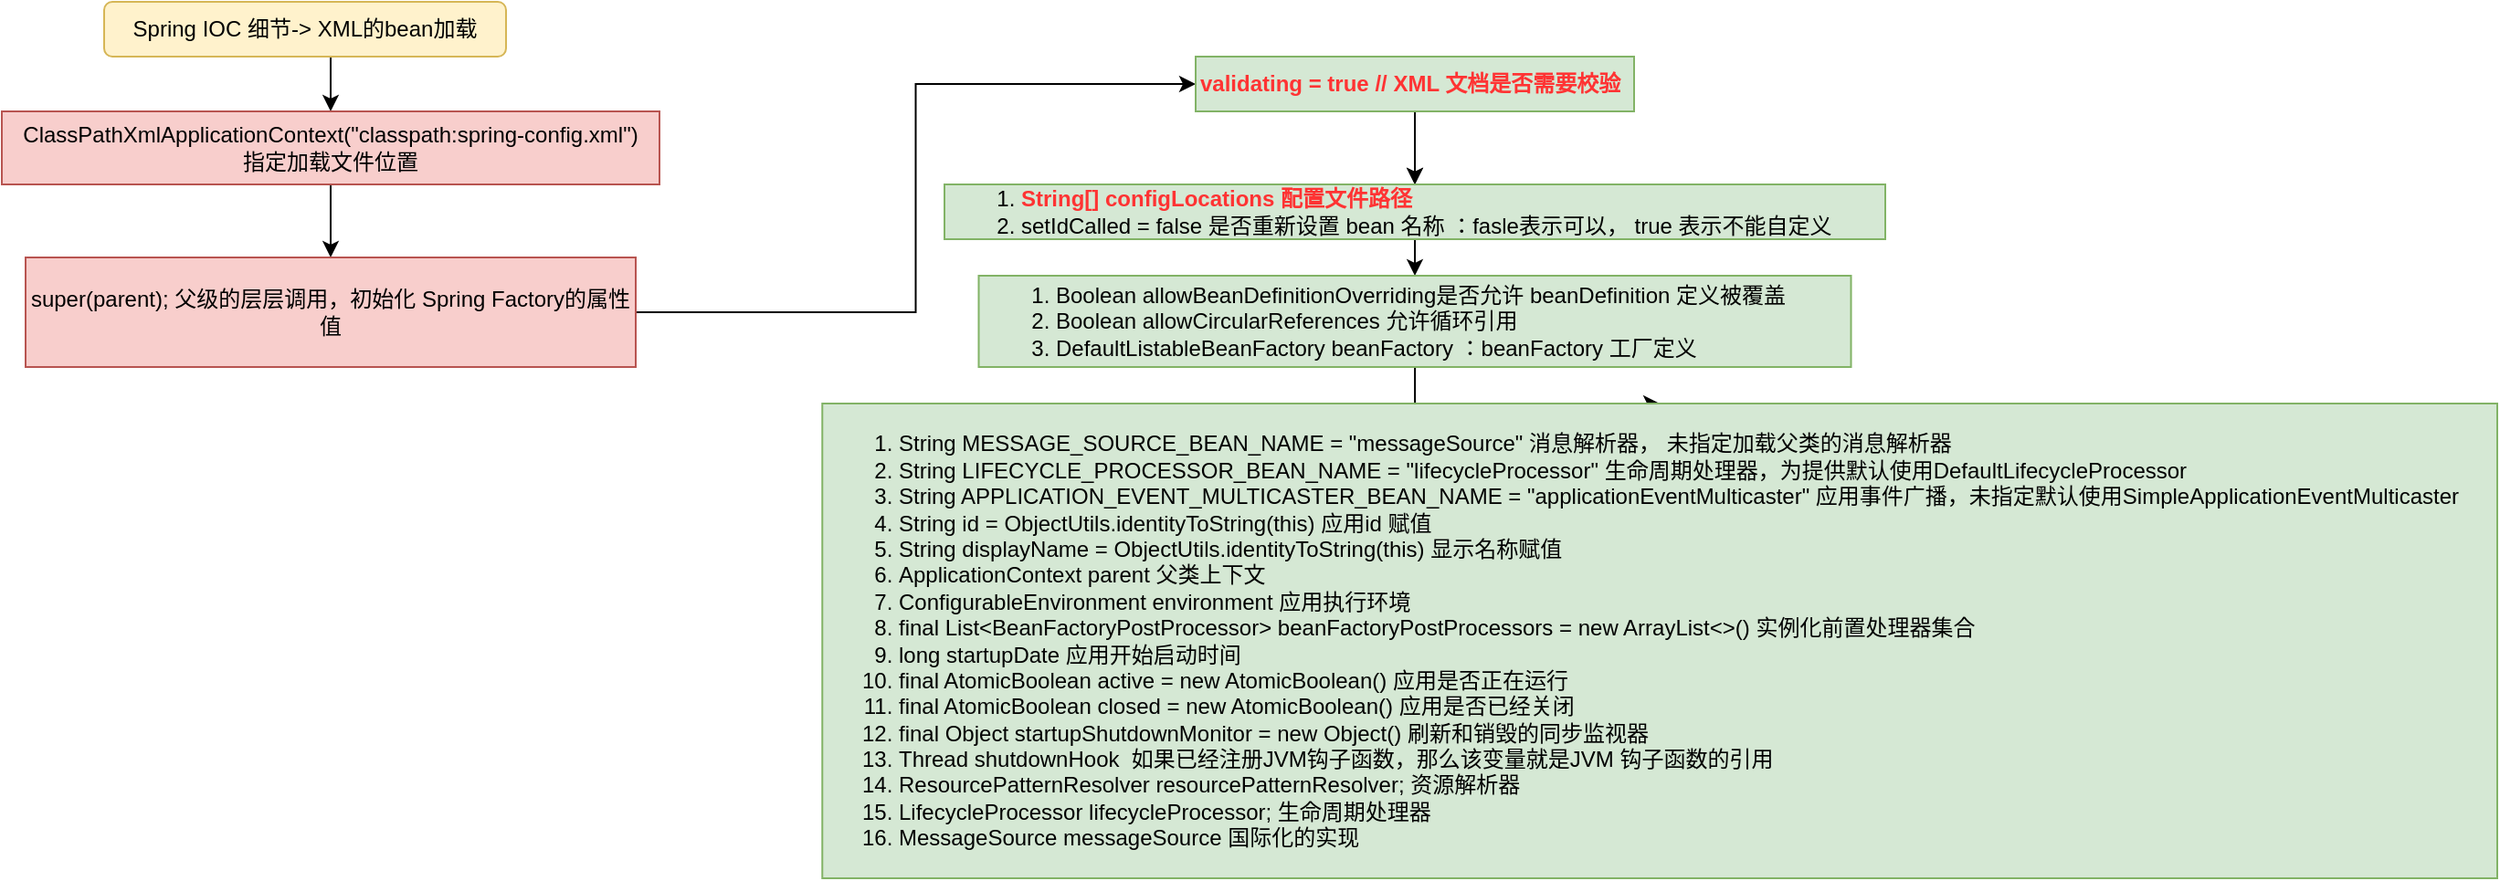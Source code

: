 <mxfile version="20.2.5" type="github">
  <diagram id="C5RBs43oDa-KdzZeNtuy" name="Page-1">
    <mxGraphModel dx="1298" dy="776" grid="1" gridSize="10" guides="1" tooltips="1" connect="1" arrows="1" fold="1" page="1" pageScale="1" pageWidth="827" pageHeight="1169" math="0" shadow="0">
      <root>
        <mxCell id="WIyWlLk6GJQsqaUBKTNV-0" />
        <mxCell id="WIyWlLk6GJQsqaUBKTNV-1" parent="WIyWlLk6GJQsqaUBKTNV-0" />
        <mxCell id="vhB5iVHmFAJZdGOzhbKn-7" style="edgeStyle=orthogonalEdgeStyle;rounded=0;orthogonalLoop=1;jettySize=auto;html=1;exitX=0.5;exitY=1;exitDx=0;exitDy=0;entryX=0.5;entryY=0;entryDx=0;entryDy=0;" edge="1" parent="WIyWlLk6GJQsqaUBKTNV-1" source="vhB5iVHmFAJZdGOzhbKn-0" target="vhB5iVHmFAJZdGOzhbKn-5">
          <mxGeometry relative="1" as="geometry" />
        </mxCell>
        <mxCell id="vhB5iVHmFAJZdGOzhbKn-0" value="Spring IOC 细节-&amp;gt; XML的bean加载" style="rounded=1;whiteSpace=wrap;html=1;fillColor=#fff2cc;strokeColor=#d6b656;" vertex="1" parent="WIyWlLk6GJQsqaUBKTNV-1">
          <mxGeometry x="290" y="20" width="220" height="30" as="geometry" />
        </mxCell>
        <mxCell id="vhB5iVHmFAJZdGOzhbKn-9" value="" style="edgeStyle=orthogonalEdgeStyle;rounded=0;orthogonalLoop=1;jettySize=auto;html=1;" edge="1" parent="WIyWlLk6GJQsqaUBKTNV-1" source="vhB5iVHmFAJZdGOzhbKn-5" target="vhB5iVHmFAJZdGOzhbKn-8">
          <mxGeometry relative="1" as="geometry" />
        </mxCell>
        <mxCell id="vhB5iVHmFAJZdGOzhbKn-5" value="ClassPathXmlApplicationContext(&quot;classpath:spring-config.xml&quot;)&lt;br&gt;指定加载文件位置" style="rounded=0;whiteSpace=wrap;html=1;fillColor=#f8cecc;strokeColor=#b85450;" vertex="1" parent="WIyWlLk6GJQsqaUBKTNV-1">
          <mxGeometry x="234" y="80" width="360" height="40" as="geometry" />
        </mxCell>
        <mxCell id="vhB5iVHmFAJZdGOzhbKn-11" value="" style="edgeStyle=orthogonalEdgeStyle;rounded=0;orthogonalLoop=1;jettySize=auto;html=1;entryX=0;entryY=0.5;entryDx=0;entryDy=0;" edge="1" parent="WIyWlLk6GJQsqaUBKTNV-1" source="vhB5iVHmFAJZdGOzhbKn-8" target="vhB5iVHmFAJZdGOzhbKn-10">
          <mxGeometry relative="1" as="geometry" />
        </mxCell>
        <mxCell id="vhB5iVHmFAJZdGOzhbKn-8" value="super(parent); 父级的层层调用，初始化 Spring Factory的属性值" style="whiteSpace=wrap;html=1;fillColor=#f8cecc;strokeColor=#b85450;rounded=0;" vertex="1" parent="WIyWlLk6GJQsqaUBKTNV-1">
          <mxGeometry x="247" y="160" width="334" height="60" as="geometry" />
        </mxCell>
        <mxCell id="vhB5iVHmFAJZdGOzhbKn-13" value="" style="edgeStyle=orthogonalEdgeStyle;rounded=0;orthogonalLoop=1;jettySize=auto;html=1;" edge="1" parent="WIyWlLk6GJQsqaUBKTNV-1" source="vhB5iVHmFAJZdGOzhbKn-10" target="vhB5iVHmFAJZdGOzhbKn-12">
          <mxGeometry relative="1" as="geometry" />
        </mxCell>
        <mxCell id="vhB5iVHmFAJZdGOzhbKn-17" style="edgeStyle=orthogonalEdgeStyle;rounded=0;orthogonalLoop=1;jettySize=auto;html=1;" edge="1" parent="WIyWlLk6GJQsqaUBKTNV-1" source="vhB5iVHmFAJZdGOzhbKn-10" target="vhB5iVHmFAJZdGOzhbKn-12">
          <mxGeometry relative="1" as="geometry" />
        </mxCell>
        <mxCell id="vhB5iVHmFAJZdGOzhbKn-10" value="&lt;font color=&quot;#ff3333&quot;&gt;&lt;b&gt;validating = true // XML 文档是否需要校验&lt;/b&gt;&lt;/font&gt;" style="whiteSpace=wrap;html=1;fillColor=#d5e8d4;strokeColor=#82b366;rounded=0;align=left;" vertex="1" parent="WIyWlLk6GJQsqaUBKTNV-1">
          <mxGeometry x="887.5" y="50" width="240" height="30" as="geometry" />
        </mxCell>
        <mxCell id="vhB5iVHmFAJZdGOzhbKn-16" value="" style="edgeStyle=orthogonalEdgeStyle;rounded=0;orthogonalLoop=1;jettySize=auto;html=1;" edge="1" parent="WIyWlLk6GJQsqaUBKTNV-1" source="vhB5iVHmFAJZdGOzhbKn-12" target="vhB5iVHmFAJZdGOzhbKn-15">
          <mxGeometry relative="1" as="geometry" />
        </mxCell>
        <mxCell id="vhB5iVHmFAJZdGOzhbKn-12" value="&lt;ol&gt;&lt;li&gt;&lt;font color=&quot;#ff3333&quot;&gt;&lt;b&gt;String[] configLocations 配置文件路径&lt;/b&gt;&lt;/font&gt;&lt;/li&gt;&lt;li&gt;setIdCalled = false 是否重新设置 bean 名称 ：fasle表示可以， true 表示不能自定义&lt;/li&gt;&lt;/ol&gt;" style="whiteSpace=wrap;html=1;fillColor=#d5e8d4;strokeColor=#82b366;rounded=0;align=left;" vertex="1" parent="WIyWlLk6GJQsqaUBKTNV-1">
          <mxGeometry x="750" y="120" width="515" height="30" as="geometry" />
        </mxCell>
        <mxCell id="vhB5iVHmFAJZdGOzhbKn-19" value="" style="edgeStyle=orthogonalEdgeStyle;rounded=0;orthogonalLoop=1;jettySize=auto;html=1;" edge="1" parent="WIyWlLk6GJQsqaUBKTNV-1" source="vhB5iVHmFAJZdGOzhbKn-15" target="vhB5iVHmFAJZdGOzhbKn-18">
          <mxGeometry relative="1" as="geometry" />
        </mxCell>
        <mxCell id="vhB5iVHmFAJZdGOzhbKn-15" value="&lt;ol&gt;&lt;li&gt;&lt;span style=&quot;background-color: initial;&quot;&gt;Boolean allowBeanDefinitionOverriding是否允许 beanDefinition 定义被覆盖&lt;/span&gt;&lt;/li&gt;&lt;li&gt;&lt;span style=&quot;background-color: initial;&quot;&gt;Boolean allowCircularReferences 允许循环引用&lt;/span&gt;&lt;/li&gt;&lt;li&gt;&lt;span style=&quot;background-color: initial;&quot;&gt;DefaultListableBeanFactory beanFactory ：beanFactory 工厂定义&lt;/span&gt;&lt;/li&gt;&lt;/ol&gt;" style="whiteSpace=wrap;html=1;fillColor=#d5e8d4;strokeColor=#82b366;rounded=0;align=left;" vertex="1" parent="WIyWlLk6GJQsqaUBKTNV-1">
          <mxGeometry x="768.75" y="170" width="477.5" height="50" as="geometry" />
        </mxCell>
        <mxCell id="vhB5iVHmFAJZdGOzhbKn-18" value="&lt;ol&gt;&lt;li&gt;String MESSAGE_SOURCE_BEAN_NAME = &quot;messageSource&quot; 消息解析器， 未指定加载父类的消息解析器&lt;br&gt;&lt;/li&gt;&lt;li&gt;String LIFECYCLE_PROCESSOR_BEAN_NAME = &quot;lifecycleProcessor&quot; 生命周期处理器，为提供默认使用DefaultLifecycleProcessor&lt;/li&gt;&lt;li&gt;String APPLICATION_EVENT_MULTICASTER_BEAN_NAME = &quot;applicationEventMulticaster&quot; 应用事件广播，未指定默认使用SimpleApplicationEventMulticaster&lt;br&gt;&lt;/li&gt;&lt;li&gt;String id = ObjectUtils.identityToString(this) 应用id 赋值&lt;br&gt;&lt;/li&gt;&lt;li&gt;String displayName = ObjectUtils.identityToString(this) 显示名称赋值&lt;br&gt;&lt;/li&gt;&lt;li&gt;ApplicationContext parent 父类上下文&lt;br&gt;&lt;/li&gt;&lt;li&gt;ConfigurableEnvironment environment 应用执行环境&lt;br&gt;&lt;/li&gt;&lt;li&gt;final List&amp;lt;BeanFactoryPostProcessor&amp;gt; beanFactoryPostProcessors = new ArrayList&amp;lt;&amp;gt;() 实例化前置处理器集合&lt;br&gt;&lt;/li&gt;&lt;li&gt;long startupDate 应用开始启动时间&lt;br&gt;&lt;/li&gt;&lt;li&gt;final AtomicBoolean active = new AtomicBoolean() 应用是否正在运行&lt;/li&gt;&lt;li&gt;final AtomicBoolean closed = new AtomicBoolean() 应用是否已经关闭&lt;br&gt;&lt;/li&gt;&lt;li&gt;final Object startupShutdownMonitor = new Object() 刷新和销毁的同步监视器&lt;/li&gt;&lt;li&gt;Thread shutdownHook&amp;nbsp; 如果已经注册JVM钩子函数，那么该变量就是JVM 钩子函数的引用&lt;br&gt;&lt;/li&gt;&lt;li&gt;ResourcePatternResolver resourcePatternResolver; 资源解析器&lt;br&gt;&lt;/li&gt;&lt;li&gt;LifecycleProcessor lifecycleProcessor; 生命周期处理器&lt;br&gt;&lt;/li&gt;&lt;li&gt;MessageSource messageSource 国际化的实现&lt;br&gt;&lt;/li&gt;&lt;/ol&gt;" style="whiteSpace=wrap;html=1;align=left;fillColor=#d5e8d4;strokeColor=#82b366;rounded=0;" vertex="1" parent="WIyWlLk6GJQsqaUBKTNV-1">
          <mxGeometry x="683.13" y="240" width="916.87" height="260" as="geometry" />
        </mxCell>
      </root>
    </mxGraphModel>
  </diagram>
</mxfile>
